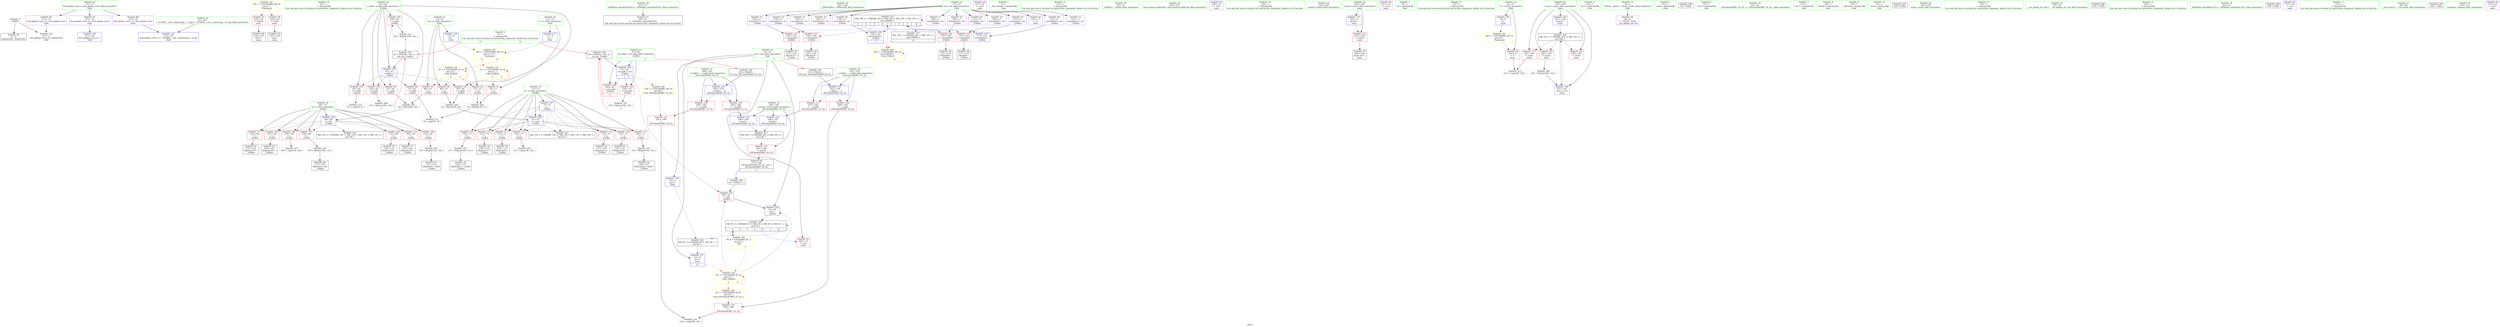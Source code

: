 digraph "SVFG" {
	label="SVFG";

	Node0x55cd7043bf00 [shape=record,color=grey,label="{NodeID: 0\nNullPtr}"];
	Node0x55cd7043bf00 -> Node0x55cd70454120[style=solid];
	Node0x55cd7043bf00 -> Node0x55cd7045b150[style=solid];
	Node0x55cd70454c00 [shape=record,color=red,label="{NodeID: 97\n216\<--29\n\<--stdout\nmain\n}"];
	Node0x55cd70454c00 -> Node0x55cd704561e0[style=solid];
	Node0x55cd70452340 [shape=record,color=green,label="{NodeID: 14\n161\<--1\n\<--dummyObj\nCan only get source location for instruction, argument, global var or function.}"];
	Node0x55cd70454740 [shape=record,color=red,label="{NodeID: 111\n154\<--69\n\<--x\n_Z3dfsii\n}"];
	Node0x55cd70454740 -> Node0x55cd70455d00[style=solid];
	Node0x55cd704530d0 [shape=record,color=green,label="{NodeID: 28\n47\<--53\n_ZNSt8ios_base4InitD1Ev\<--_ZNSt8ios_base4InitD1Ev_field_insensitive\n}"];
	Node0x55cd704530d0 -> Node0x55cd70454220[style=solid];
	Node0x55cd7047ac10 [shape=record,color=black,label="{NodeID: 291\n178 = PHI(15, )\n0th arg _ZSt3maxIiERKT_S2_S2_ }"];
	Node0x55cd7047ac10 -> Node0x55cd7045b8d0[style=solid];
	Node0x55cd7045ff70 [shape=record,color=grey,label="{NodeID: 208\n163 = Binary(162, 102, )\n|{<s0>5}}"];
	Node0x55cd7045ff70:s0 -> Node0x55cd7047af00[style=solid,color=red];
	Node0x55cd7045a290 [shape=record,color=red,label="{NodeID: 125\n200\<--180\n\<--retval\n_ZSt3maxIiERKT_S2_S2_\n}"];
	Node0x55cd7045a290 -> Node0x55cd70456040[style=solid];
	Node0x55cd70453d20 [shape=record,color=green,label="{NodeID: 42\n221\<--222\n_ZNSirsERi\<--_ZNSirsERi_field_insensitive\n}"];
	Node0x55cd704687d0 [shape=record,color=black,label="{NodeID: 222\nMR_16V_2 = PHI(MR_16V_6, MR_16V_3, MR_16V_3, MR_16V_1, )\npts\{190000 \}\n|{<s0>4|<s1>4|<s2>4|<s3>4|<s4>4|<s5>4|<s6>5|<s7>12}}"];
	Node0x55cd704687d0:s0 -> Node0x55cd70459f50[style=dashed,color=blue];
	Node0x55cd704687d0:s1 -> Node0x55cd7045a020[style=dashed,color=blue];
	Node0x55cd704687d0:s2 -> Node0x55cd7045a0f0[style=dashed,color=blue];
	Node0x55cd704687d0:s3 -> Node0x55cd7045a1c0[style=dashed,color=blue];
	Node0x55cd704687d0:s4 -> Node0x55cd7045b730[style=dashed,color=blue];
	Node0x55cd704687d0:s5 -> Node0x55cd704687d0[style=dashed,color=blue];
	Node0x55cd704687d0:s6 -> Node0x55cd7045b800[style=dashed,color=blue];
	Node0x55cd704687d0:s7 -> Node0x55cd7046a0d0[style=dashed,color=blue];
	Node0x55cd7045ae50 [shape=record,color=blue,label="{NodeID: 139\n15\<--9\nans\<--\nGlob }"];
	Node0x55cd7045ae50 -> Node0x55cd704696d0[style=dashed];
	Node0x55cd704559c0 [shape=record,color=black,label="{NodeID: 56\n141\<--140\ntobool23\<--\n_Z3dfsii\n}"];
	Node0x55cd7045ba70 [shape=record,color=blue,label="{NodeID: 153\n180\<--194\nretval\<--\n_ZSt3maxIiERKT_S2_S2_\n}"];
	Node0x55cd7045ba70 -> Node0x55cd70468cd0[style=dashed];
	Node0x55cd70456520 [shape=record,color=purple,label="{NodeID: 70\n115\<--17\narrayidx5\<--vis\n_Z3dfsii\n}"];
	Node0x55cd70456520 -> Node0x55cd70459f50[style=solid];
	Node0x55cd70457080 [shape=record,color=purple,label="{NodeID: 84\n217\<--25\n\<--.str.2\nmain\n}"];
	Node0x55cd70451440 [shape=record,color=green,label="{NodeID: 1\n7\<--1\n__dso_handle\<--dummyObj\nGlob }"];
	Node0x55cd70454cd0 [shape=record,color=red,label="{NodeID: 98\n75\<--65\n\<--s.addr\n_Z3dfsii\n}"];
	Node0x55cd70454cd0 -> Node0x55cd704609f0[style=solid];
	Node0x55cd704523d0 [shape=record,color=green,label="{NodeID: 15\n174\<--1\n\<--dummyObj\nCan only get source location for instruction, argument, global var or function.}"];
	Node0x55cd70454810 [shape=record,color=red,label="{NodeID: 112\n167\<--69\n\<--x\n_Z3dfsii\n}"];
	Node0x55cd70454810 -> Node0x55cd70455ea0[style=solid];
	Node0x55cd704531d0 [shape=record,color=green,label="{NodeID: 29\n60\<--61\n_Z3dfsii\<--_Z3dfsii_field_insensitive\n}"];
	Node0x55cd7047ae00 [shape=record,color=black,label="{NodeID: 292\n179 = PHI(67, )\n1st arg _ZSt3maxIiERKT_S2_S2_ }"];
	Node0x55cd7047ae00 -> Node0x55cd7045b9a0[style=solid];
	Node0x55cd704600f0 [shape=record,color=grey,label="{NodeID: 209\n97 = Binary(95, 96, )\n}"];
	Node0x55cd704600f0 -> Node0x55cd7045b660[style=solid];
	Node0x55cd7045a360 [shape=record,color=red,label="{NodeID: 126\n188\<--182\n\<--__a.addr\n_ZSt3maxIiERKT_S2_S2_\n}"];
	Node0x55cd7045a360 -> Node0x55cd7045a6a0[style=solid];
	Node0x55cd70453e20 [shape=record,color=green,label="{NodeID: 43\n236\<--237\nllvm.memset.p0i8.i64\<--llvm.memset.p0i8.i64_field_insensitive\n}"];
	Node0x55cd70468cd0 [shape=record,color=black,label="{NodeID: 223\nMR_20V_3 = PHI(MR_20V_4, MR_20V_2, )\npts\{181 \}\n}"];
	Node0x55cd70468cd0 -> Node0x55cd7045a290[style=dashed];
	Node0x55cd7045af50 [shape=record,color=blue,label="{NodeID: 140\n271\<--34\nllvm.global_ctors_0\<--\nGlob }"];
	Node0x55cd70455a90 [shape=record,color=black,label="{NodeID: 57\n144\<--143\nidxprom25\<--\n_Z3dfsii\n}"];
	Node0x55cd7045bb40 [shape=record,color=blue,label="{NodeID: 154\n180\<--197\nretval\<--\n_ZSt3maxIiERKT_S2_S2_\n}"];
	Node0x55cd7045bb40 -> Node0x55cd70468cd0[style=dashed];
	Node0x55cd704565f0 [shape=record,color=purple,label="{NodeID: 71\n122\<--17\narrayidx10\<--vis\n_Z3dfsii\n}"];
	Node0x55cd70457150 [shape=record,color=purple,label="{NodeID: 85\n218\<--27\n\<--.str.3\nmain\n}"];
	Node0x55cd704514d0 [shape=record,color=green,label="{NodeID: 2\n9\<--1\n\<--dummyObj\nCan only get source location for instruction, argument, global var or function.|{<s0>12|<s1>12}}"];
	Node0x55cd704514d0:s0 -> Node0x55cd7047af00[style=solid,color=red];
	Node0x55cd704514d0:s1 -> Node0x55cd7047b1e0[style=solid,color=red];
	Node0x55cd70454da0 [shape=record,color=red,label="{NodeID: 99\n87\<--65\n\<--s.addr\n_Z3dfsii\n}"];
	Node0x55cd70454da0 -> Node0x55cd7045faf0[style=solid];
	Node0x55cd704524d0 [shape=record,color=green,label="{NodeID: 16\n234\<--1\n\<--dummyObj\nCan only get source location for instruction, argument, global var or function.}"];
	Node0x55cd704548e0 [shape=record,color=red,label="{NodeID: 113\n113\<--71\n\<--y\n_Z3dfsii\n}"];
	Node0x55cd704548e0 -> Node0x55cd70455410[style=solid];
	Node0x55cd704532d0 [shape=record,color=green,label="{NodeID: 30\n65\<--66\ns.addr\<--s.addr_field_insensitive\n_Z3dfsii\n}"];
	Node0x55cd704532d0 -> Node0x55cd70454cd0[style=solid];
	Node0x55cd704532d0 -> Node0x55cd70454da0[style=solid];
	Node0x55cd704532d0 -> Node0x55cd70454e70[style=solid];
	Node0x55cd704532d0 -> Node0x55cd70454f40[style=solid];
	Node0x55cd704532d0 -> Node0x55cd70455010[style=solid];
	Node0x55cd704532d0 -> Node0x55cd704550e0[style=solid];
	Node0x55cd704532d0 -> Node0x55cd7045b250[style=solid];
	Node0x55cd7047af00 [shape=record,color=black,label="{NodeID: 293\n63 = PHI(101, 163, 9, )\n0th arg _Z3dfsii }"];
	Node0x55cd7047af00 -> Node0x55cd7045b250[style=solid];
	Node0x55cd70460270 [shape=record,color=grey,label="{NodeID: 210\n109 = Binary(108, 110, )\n}"];
	Node0x55cd70460270 -> Node0x55cd70455340[style=solid];
	Node0x55cd7045a430 [shape=record,color=red,label="{NodeID: 127\n197\<--182\n\<--__a.addr\n_ZSt3maxIiERKT_S2_S2_\n}"];
	Node0x55cd7045a430 -> Node0x55cd7045bb40[style=solid];
	Node0x55cd70453f20 [shape=record,color=green,label="{NodeID: 44\n243\<--244\nprintf\<--printf_field_insensitive\n}"];
	Node0x55cd7045b050 [shape=record,color=blue,label="{NodeID: 141\n272\<--35\nllvm.global_ctors_1\<--_GLOBAL__sub_I_diaryyang_1_0.cpp\nGlob }"];
	Node0x55cd70455b60 [shape=record,color=black,label="{NodeID: 58\n148\<--147\nidxprom28\<--sub27\n_Z3dfsii\n}"];
	Node0x55cd7045bc10 [shape=record,color=blue,label="{NodeID: 155\n205\<--9\nretval\<--\nmain\n}"];
	Node0x55cd7045bc10 -> Node0x55cd7045a840[style=dashed];
	Node0x55cd704566c0 [shape=record,color=purple,label="{NodeID: 72\n125\<--17\narrayidx12\<--vis\n_Z3dfsii\n}"];
	Node0x55cd704566c0 -> Node0x55cd7045a020[style=solid];
	Node0x55cd70457220 [shape=record,color=purple,label="{NodeID: 86\n241\<--31\n\<--.str.4\nmain\n}"];
	Node0x55cd70451560 [shape=record,color=green,label="{NodeID: 3\n20\<--1\n.str\<--dummyObj\nGlob }"];
	Node0x55cd70454e70 [shape=record,color=red,label="{NodeID: 100\n92\<--65\n\<--s.addr\n_Z3dfsii\n}"];
	Node0x55cd70454e70 -> Node0x55cd70460870[style=solid];
	Node0x55cd704525d0 [shape=record,color=green,label="{NodeID: 17\n235\<--1\n\<--dummyObj\nCan only get source location for instruction, argument, global var or function.}"];
	Node0x55cd704549b0 [shape=record,color=red,label="{NodeID: 114\n123\<--71\n\<--y\n_Z3dfsii\n}"];
	Node0x55cd704549b0 -> Node0x55cd70455680[style=solid];
	Node0x55cd704533a0 [shape=record,color=green,label="{NodeID: 31\n67\<--68\ncnt.addr\<--cnt.addr_field_insensitive\n_Z3dfsii\n|{|<s3>3}}"];
	Node0x55cd704533a0 -> Node0x55cd704551b0[style=solid];
	Node0x55cd704533a0 -> Node0x55cd70455280[style=solid];
	Node0x55cd704533a0 -> Node0x55cd7045b320[style=solid];
	Node0x55cd704533a0:s3 -> Node0x55cd7047ae00[style=solid,color=red];
	Node0x55cd7047b1e0 [shape=record,color=black,label="{NodeID: 294\n64 = PHI(103, 165, 9, )\n1st arg _Z3dfsii }"];
	Node0x55cd7047b1e0 -> Node0x55cd7045b320[style=solid];
	Node0x55cd704603f0 [shape=record,color=grey,label="{NodeID: 211\n101 = Binary(100, 102, )\n|{<s0>4}}"];
	Node0x55cd704603f0:s0 -> Node0x55cd7047af00[style=solid,color=red];
	Node0x55cd7045a500 [shape=record,color=red,label="{NodeID: 128\n190\<--184\n\<--__b.addr\n_ZSt3maxIiERKT_S2_S2_\n}"];
	Node0x55cd7045a500 -> Node0x55cd7045a770[style=solid];
	Node0x55cd70454020 [shape=record,color=green,label="{NodeID: 45\n35\<--267\n_GLOBAL__sub_I_diaryyang_1_0.cpp\<--_GLOBAL__sub_I_diaryyang_1_0.cpp_field_insensitive\n}"];
	Node0x55cd70454020 -> Node0x55cd7045b050[style=solid];
	Node0x55cd704696d0 [shape=record,color=black,label="{NodeID: 225\nMR_6V_2 = PHI(MR_6V_4, MR_6V_1, )\npts\{16 \}\n}"];
	Node0x55cd704696d0 -> Node0x55cd7045bdb0[style=dashed];
	Node0x55cd7045b150 [shape=record,color=blue, style = dotted,label="{NodeID: 142\n273\<--3\nllvm.global_ctors_2\<--dummyVal\nGlob }"];
	Node0x55cd70455c30 [shape=record,color=black,label="{NodeID: 59\n151\<--150\ntobool30\<--\n_Z3dfsii\n}"];
	Node0x55cd7045bce0 [shape=record,color=blue,label="{NodeID: 156\n207\<--102\ncases\<--\nmain\n}"];
	Node0x55cd7045bce0 -> Node0x55cd70469bd0[style=dashed];
	Node0x55cd70456790 [shape=record,color=purple,label="{NodeID: 73\n135\<--17\narrayidx19\<--vis\n_Z3dfsii\n}"];
	Node0x55cd704572f0 [shape=record,color=purple,label="{NodeID: 87\n271\<--33\nllvm.global_ctors_0\<--llvm.global_ctors\nGlob }"];
	Node0x55cd704572f0 -> Node0x55cd7045af50[style=solid];
	Node0x55cd704515f0 [shape=record,color=green,label="{NodeID: 4\n22\<--1\n.str.1\<--dummyObj\nGlob }"];
	Node0x55cd70454f40 [shape=record,color=red,label="{NodeID: 101\n95\<--65\n\<--s.addr\n_Z3dfsii\n}"];
	Node0x55cd70454f40 -> Node0x55cd704600f0[style=solid];
	Node0x55cd704526d0 [shape=record,color=green,label="{NodeID: 18\n4\<--6\n_ZStL8__ioinit\<--_ZStL8__ioinit_field_insensitive\nGlob }"];
	Node0x55cd704526d0 -> Node0x55cd70456380[style=solid];
	Node0x55cd7046eba0 [shape=record,color=yellow,style=double,label="{NodeID: 281\n6V_4 = CSCHI(MR_6V_1)\npts\{16 \}\nCS[]|{|<s1>5}}"];
	Node0x55cd7046eba0 -> Node0x55cd70467dd0[style=dashed];
	Node0x55cd7046eba0:s1 -> Node0x55cd7046b660[style=dashed,color=red];
	Node0x55cd70459af0 [shape=record,color=red,label="{NodeID: 115\n130\<--71\n\<--y\n_Z3dfsii\n}"];
	Node0x55cd70459af0 -> Node0x55cd70460e70[style=solid];
	Node0x55cd70453470 [shape=record,color=green,label="{NodeID: 32\n69\<--70\nx\<--x_field_insensitive\n_Z3dfsii\n}"];
	Node0x55cd70453470 -> Node0x55cd70454330[style=solid];
	Node0x55cd70453470 -> Node0x55cd70454400[style=solid];
	Node0x55cd70453470 -> Node0x55cd704544d0[style=solid];
	Node0x55cd70453470 -> Node0x55cd704545a0[style=solid];
	Node0x55cd70453470 -> Node0x55cd70454670[style=solid];
	Node0x55cd70453470 -> Node0x55cd70454740[style=solid];
	Node0x55cd70453470 -> Node0x55cd70454810[style=solid];
	Node0x55cd70453470 -> Node0x55cd7045b4c0[style=solid];
	Node0x55cd7047b7c0 [shape=record,color=black,label="{NodeID: 295\n81 = PHI(177, )\n}"];
	Node0x55cd7047b7c0 -> Node0x55cd70459e80[style=solid];
	Node0x55cd70460570 [shape=record,color=grey,label="{NodeID: 212\n147 = Binary(146, 102, )\n}"];
	Node0x55cd70460570 -> Node0x55cd70455b60[style=solid];
	Node0x55cd7045a5d0 [shape=record,color=red,label="{NodeID: 129\n194\<--184\n\<--__b.addr\n_ZSt3maxIiERKT_S2_S2_\n}"];
	Node0x55cd7045a5d0 -> Node0x55cd7045ba70[style=solid];
	Node0x55cd70454120 [shape=record,color=black,label="{NodeID: 46\n2\<--3\ndummyVal\<--dummyVal\n}"];
	Node0x55cd70469bd0 [shape=record,color=black,label="{NodeID: 226\nMR_33V_3 = PHI(MR_33V_4, MR_33V_2, )\npts\{208 \}\n}"];
	Node0x55cd70469bd0 -> Node0x55cd7045a910[style=dashed];
	Node0x55cd70469bd0 -> Node0x55cd7045a9e0[style=dashed];
	Node0x55cd70469bd0 -> Node0x55cd7045aab0[style=dashed];
	Node0x55cd70469bd0 -> Node0x55cd7045be80[style=dashed];
	Node0x55cd7045b250 [shape=record,color=blue,label="{NodeID: 143\n65\<--63\ns.addr\<--s\n_Z3dfsii\n}"];
	Node0x55cd7045b250 -> Node0x55cd70454cd0[style=dashed];
	Node0x55cd7045b250 -> Node0x55cd70454da0[style=dashed];
	Node0x55cd7045b250 -> Node0x55cd70454e70[style=dashed];
	Node0x55cd7045b250 -> Node0x55cd70454f40[style=dashed];
	Node0x55cd7045b250 -> Node0x55cd70455010[style=dashed];
	Node0x55cd7045b250 -> Node0x55cd704550e0[style=dashed];
	Node0x55cd70455d00 [shape=record,color=black,label="{NodeID: 60\n155\<--154\nidxprom33\<--\n_Z3dfsii\n}"];
	Node0x55cd7046bac0 [shape=record,color=yellow,style=double,label="{NodeID: 240\n16V_1 = ENCHI(MR_16V_0)\npts\{190000 \}\nFun[_Z3dfsii]|{|<s1>4}}"];
	Node0x55cd7046bac0 -> Node0x55cd704687d0[style=dashed];
	Node0x55cd7046bac0:s1 -> Node0x55cd7046bac0[style=dashed,color=red];
	Node0x55cd7045bdb0 [shape=record,color=blue,label="{NodeID: 157\n15\<--9\nans\<--\nmain\n|{<s0>12}}"];
	Node0x55cd7045bdb0:s0 -> Node0x55cd7046b660[style=dashed,color=red];
	Node0x55cd70456860 [shape=record,color=purple,label="{NodeID: 74\n139\<--17\narrayidx22\<--vis\n_Z3dfsii\n}"];
	Node0x55cd70456860 -> Node0x55cd7045a0f0[style=solid];
	Node0x55cd704573f0 [shape=record,color=purple,label="{NodeID: 88\n272\<--33\nllvm.global_ctors_1\<--llvm.global_ctors\nGlob }"];
	Node0x55cd704573f0 -> Node0x55cd7045b050[style=solid];
	Node0x55cd70451e30 [shape=record,color=green,label="{NodeID: 5\n24\<--1\nstdin\<--dummyObj\nGlob }"];
	Node0x55cd70455010 [shape=record,color=red,label="{NodeID: 102\n100\<--65\n\<--s.addr\n_Z3dfsii\n}"];
	Node0x55cd70455010 -> Node0x55cd704603f0[style=solid];
	Node0x55cd704527d0 [shape=record,color=green,label="{NodeID: 19\n8\<--10\nT\<--T_field_insensitive\nGlob }"];
	Node0x55cd704527d0 -> Node0x55cd704575f0[style=solid];
	Node0x55cd704527d0 -> Node0x55cd7045ab80[style=solid];
	Node0x55cd70459b80 [shape=record,color=red,label="{NodeID: 116\n136\<--71\n\<--y\n_Z3dfsii\n}"];
	Node0x55cd70459b80 -> Node0x55cd704587b0[style=solid];
	Node0x55cd70453540 [shape=record,color=green,label="{NodeID: 33\n71\<--72\ny\<--y_field_insensitive\n_Z3dfsii\n}"];
	Node0x55cd70453540 -> Node0x55cd704548e0[style=solid];
	Node0x55cd70453540 -> Node0x55cd704549b0[style=solid];
	Node0x55cd70453540 -> Node0x55cd70459af0[style=solid];
	Node0x55cd70453540 -> Node0x55cd70459b80[style=solid];
	Node0x55cd70453540 -> Node0x55cd70459c10[style=solid];
	Node0x55cd70453540 -> Node0x55cd70459ce0[style=solid];
	Node0x55cd70453540 -> Node0x55cd70459db0[style=solid];
	Node0x55cd70453540 -> Node0x55cd7045b590[style=solid];
	Node0x55cd70453540 -> Node0x55cd7045b660[style=solid];
	Node0x55cd7047b9f0 [shape=record,color=black,label="{NodeID: 296\n45 = PHI()\n}"];
	Node0x55cd704606f0 [shape=record,color=grey,label="{NodeID: 213\n227 = cmp(225, 226, )\n}"];
	Node0x55cd7045a6a0 [shape=record,color=red,label="{NodeID: 130\n189\<--188\n\<--\n_ZSt3maxIiERKT_S2_S2_\n}"];
	Node0x55cd7045a6a0 -> Node0x55cd70460b70[style=solid];
	Node0x55cd70454220 [shape=record,color=black,label="{NodeID: 47\n46\<--47\n\<--_ZNSt8ios_base4InitD1Ev\nCan only get source location for instruction, argument, global var or function.}"];
	Node0x55cd7046a0d0 [shape=record,color=black,label="{NodeID: 227\nMR_16V_2 = PHI(MR_16V_3, MR_16V_1, )\npts\{190000 \}\n|{<s0>12}}"];
	Node0x55cd7046a0d0:s0 -> Node0x55cd7046bac0[style=dashed,color=red];
	Node0x55cd7045b320 [shape=record,color=blue,label="{NodeID: 144\n67\<--64\ncnt.addr\<--cnt\n_Z3dfsii\n|{|<s3>3}}"];
	Node0x55cd7045b320 -> Node0x55cd704551b0[style=dashed];
	Node0x55cd7045b320 -> Node0x55cd70455280[style=dashed];
	Node0x55cd7045b320 -> Node0x55cd70459e80[style=dashed];
	Node0x55cd7045b320:s3 -> Node0x55cd7046b0f0[style=dashed,color=red];
	Node0x55cd70455dd0 [shape=record,color=black,label="{NodeID: 61\n158\<--157\nidxprom35\<--\n_Z3dfsii\n}"];
	Node0x55cd7046bba0 [shape=record,color=yellow,style=double,label="{NodeID: 241\n26V_1 = ENCHI(MR_26V_0)\npts\{1 \}\nFun[main]}"];
	Node0x55cd7046bba0 -> Node0x55cd70454b30[style=dashed];
	Node0x55cd7046bba0 -> Node0x55cd70454c00[style=dashed];
	Node0x55cd7045be80 [shape=record,color=blue,label="{NodeID: 158\n207\<--247\ncases\<--inc\nmain\n}"];
	Node0x55cd7045be80 -> Node0x55cd70469bd0[style=dashed];
	Node0x55cd70456930 [shape=record,color=purple,label="{NodeID: 75\n145\<--17\narrayidx26\<--vis\n_Z3dfsii\n}"];
	Node0x55cd704574f0 [shape=record,color=purple,label="{NodeID: 89\n273\<--33\nllvm.global_ctors_2\<--llvm.global_ctors\nGlob }"];
	Node0x55cd704574f0 -> Node0x55cd7045b150[style=solid];
	Node0x55cd70451ec0 [shape=record,color=green,label="{NodeID: 6\n25\<--1\n.str.2\<--dummyObj\nGlob }"];
	Node0x55cd704550e0 [shape=record,color=red,label="{NodeID: 103\n162\<--65\n\<--s.addr\n_Z3dfsii\n}"];
	Node0x55cd704550e0 -> Node0x55cd7045ff70[style=solid];
	Node0x55cd704528d0 [shape=record,color=green,label="{NodeID: 20\n11\<--12\nn\<--n_field_insensitive\nGlob }"];
	Node0x55cd704528d0 -> Node0x55cd704576c0[style=solid];
	Node0x55cd704528d0 -> Node0x55cd7045ac50[style=solid];
	Node0x55cd70459c10 [shape=record,color=red,label="{NodeID: 117\n146\<--71\n\<--y\n_Z3dfsii\n}"];
	Node0x55cd70459c10 -> Node0x55cd70460570[style=solid];
	Node0x55cd70453610 [shape=record,color=green,label="{NodeID: 34\n82\<--83\n_ZSt3maxIiERKT_S2_S2_\<--_ZSt3maxIiERKT_S2_S2__field_insensitive\n}"];
	Node0x55cd70460870 [shape=record,color=grey,label="{NodeID: 214\n93 = cmp(92, 9, )\n}"];
	Node0x55cd7045a770 [shape=record,color=red,label="{NodeID: 131\n191\<--190\n\<--\n_ZSt3maxIiERKT_S2_S2_\n}"];
	Node0x55cd7045a770 -> Node0x55cd70460b70[style=solid];
	Node0x55cd70455340 [shape=record,color=black,label="{NodeID: 48\n111\<--109\nidxprom\<--sub\n_Z3dfsii\n}"];
	Node0x55cd7046a5d0 [shape=record,color=yellow,style=double,label="{NodeID: 228\n6V_1 = ENCHI(MR_6V_0)\npts\{16 \}\nFun[_ZSt3maxIiERKT_S2_S2_]}"];
	Node0x55cd7046a5d0 -> Node0x55cd7045a6a0[style=dashed];
	Node0x55cd7045b3f0 [shape=record,color=blue,label="{NodeID: 145\n15\<--84\nans\<--\n_Z3dfsii\n}"];
	Node0x55cd7045b3f0 -> Node0x55cd70467dd0[style=dashed];
	Node0x55cd70455ea0 [shape=record,color=black,label="{NodeID: 62\n168\<--167\nidxprom39\<--\n_Z3dfsii\n}"];
	Node0x55cd7046bcb0 [shape=record,color=yellow,style=double,label="{NodeID: 242\n28V_1 = ENCHI(MR_28V_0)\npts\{10 \}\nFun[main]}"];
	Node0x55cd7046bcb0 -> Node0x55cd704575f0[style=dashed];
	Node0x55cd70456a00 [shape=record,color=purple,label="{NodeID: 76\n149\<--17\narrayidx29\<--vis\n_Z3dfsii\n}"];
	Node0x55cd70456a00 -> Node0x55cd7045a1c0[style=solid];
	Node0x55cd704575f0 [shape=record,color=red,label="{NodeID: 90\n226\<--8\n\<--T\nmain\n}"];
	Node0x55cd704575f0 -> Node0x55cd704606f0[style=solid];
	Node0x55cd70451f50 [shape=record,color=green,label="{NodeID: 7\n27\<--1\n.str.3\<--dummyObj\nGlob }"];
	Node0x55cd704551b0 [shape=record,color=red,label="{NodeID: 104\n103\<--67\n\<--cnt.addr\n_Z3dfsii\n|{<s0>4}}"];
	Node0x55cd704551b0:s0 -> Node0x55cd7047b1e0[style=solid,color=red];
	Node0x55cd704529d0 [shape=record,color=green,label="{NodeID: 21\n13\<--14\nm\<--m_field_insensitive\nGlob }"];
	Node0x55cd704529d0 -> Node0x55cd70457790[style=solid];
	Node0x55cd704529d0 -> Node0x55cd70457860[style=solid];
	Node0x55cd704529d0 -> Node0x55cd70457930[style=solid];
	Node0x55cd704529d0 -> Node0x55cd7045ad50[style=solid];
	Node0x55cd70459ce0 [shape=record,color=red,label="{NodeID: 118\n157\<--71\n\<--y\n_Z3dfsii\n}"];
	Node0x55cd70459ce0 -> Node0x55cd70455dd0[style=solid];
	Node0x55cd70453710 [shape=record,color=green,label="{NodeID: 35\n180\<--181\nretval\<--retval_field_insensitive\n_ZSt3maxIiERKT_S2_S2_\n}"];
	Node0x55cd70453710 -> Node0x55cd7045a290[style=solid];
	Node0x55cd70453710 -> Node0x55cd7045ba70[style=solid];
	Node0x55cd70453710 -> Node0x55cd7045bb40[style=solid];
	Node0x55cd704609f0 [shape=record,color=grey,label="{NodeID: 215\n79 = cmp(75, 78, )\n}"];
	Node0x55cd7045a840 [shape=record,color=red,label="{NodeID: 132\n250\<--205\n\<--retval\nmain\n}"];
	Node0x55cd7045a840 -> Node0x55cd704562b0[style=solid];
	Node0x55cd70455410 [shape=record,color=black,label="{NodeID: 49\n114\<--113\nidxprom4\<--\n_Z3dfsii\n}"];
	Node0x55cd7046b0f0 [shape=record,color=yellow,style=double,label="{NodeID: 229\n10V_1 = ENCHI(MR_10V_0)\npts\{68 \}\nFun[_ZSt3maxIiERKT_S2_S2_]}"];
	Node0x55cd7046b0f0 -> Node0x55cd7045a770[style=dashed];
	Node0x55cd7045b4c0 [shape=record,color=blue,label="{NodeID: 146\n69\<--89\nx\<--div\n_Z3dfsii\n}"];
	Node0x55cd7045b4c0 -> Node0x55cd70454330[style=dashed];
	Node0x55cd7045b4c0 -> Node0x55cd70454400[style=dashed];
	Node0x55cd7045b4c0 -> Node0x55cd704544d0[style=dashed];
	Node0x55cd7045b4c0 -> Node0x55cd704545a0[style=dashed];
	Node0x55cd7045b4c0 -> Node0x55cd70454670[style=dashed];
	Node0x55cd7045b4c0 -> Node0x55cd70454740[style=dashed];
	Node0x55cd7045b4c0 -> Node0x55cd70454810[style=dashed];
	Node0x55cd7045b4c0 -> Node0x55cd704678d0[style=dashed];
	Node0x55cd70455f70 [shape=record,color=black,label="{NodeID: 63\n171\<--170\nidxprom41\<--\n_Z3dfsii\n}"];
	Node0x55cd70456ad0 [shape=record,color=purple,label="{NodeID: 77\n156\<--17\narrayidx34\<--vis\n_Z3dfsii\n}"];
	Node0x55cd704576c0 [shape=record,color=red,label="{NodeID: 91\n76\<--11\n\<--n\n_Z3dfsii\n}"];
	Node0x55cd704576c0 -> Node0x55cd7045fc70[style=solid];
	Node0x55cd70451fe0 [shape=record,color=green,label="{NodeID: 8\n29\<--1\nstdout\<--dummyObj\nGlob }"];
	Node0x55cd70455280 [shape=record,color=red,label="{NodeID: 105\n164\<--67\n\<--cnt.addr\n_Z3dfsii\n}"];
	Node0x55cd70455280 -> Node0x55cd7045fdf0[style=solid];
	Node0x55cd70452ad0 [shape=record,color=green,label="{NodeID: 22\n15\<--16\nans\<--ans_field_insensitive\nGlob |{|<s4>3}}"];
	Node0x55cd70452ad0 -> Node0x55cd70457a00[style=solid];
	Node0x55cd70452ad0 -> Node0x55cd7045ae50[style=solid];
	Node0x55cd70452ad0 -> Node0x55cd7045b3f0[style=solid];
	Node0x55cd70452ad0 -> Node0x55cd7045bdb0[style=solid];
	Node0x55cd70452ad0:s4 -> Node0x55cd7047ac10[style=solid,color=red];
	Node0x55cd704587b0 [shape=record,color=grey,label="{NodeID: 202\n137 = Binary(136, 110, )\n}"];
	Node0x55cd704587b0 -> Node0x55cd704558f0[style=solid];
	Node0x55cd70459db0 [shape=record,color=red,label="{NodeID: 119\n170\<--71\n\<--y\n_Z3dfsii\n}"];
	Node0x55cd70459db0 -> Node0x55cd70455f70[style=solid];
	Node0x55cd704537e0 [shape=record,color=green,label="{NodeID: 36\n182\<--183\n__a.addr\<--__a.addr_field_insensitive\n_ZSt3maxIiERKT_S2_S2_\n}"];
	Node0x55cd704537e0 -> Node0x55cd7045a360[style=solid];
	Node0x55cd704537e0 -> Node0x55cd7045a430[style=solid];
	Node0x55cd704537e0 -> Node0x55cd7045b8d0[style=solid];
	Node0x55cd70460b70 [shape=record,color=grey,label="{NodeID: 216\n192 = cmp(189, 191, )\n}"];
	Node0x55cd7045a910 [shape=record,color=red,label="{NodeID: 133\n225\<--207\n\<--cases\nmain\n}"];
	Node0x55cd7045a910 -> Node0x55cd704606f0[style=solid];
	Node0x55cd704554e0 [shape=record,color=black,label="{NodeID: 50\n117\<--116\ntobool6\<--\n_Z3dfsii\n}"];
	Node0x55cd7045b590 [shape=record,color=blue,label="{NodeID: 147\n71\<--9\ny\<--\n_Z3dfsii\n}"];
	Node0x55cd7045b590 -> Node0x55cd704548e0[style=dashed];
	Node0x55cd7045b590 -> Node0x55cd704549b0[style=dashed];
	Node0x55cd7045b590 -> Node0x55cd70459af0[style=dashed];
	Node0x55cd7045b590 -> Node0x55cd70459b80[style=dashed];
	Node0x55cd7045b590 -> Node0x55cd70459c10[style=dashed];
	Node0x55cd7045b590 -> Node0x55cd70459ce0[style=dashed];
	Node0x55cd7045b590 -> Node0x55cd70459db0[style=dashed];
	Node0x55cd7045b590 -> Node0x55cd7045b660[style=dashed];
	Node0x55cd7045b590 -> Node0x55cd704682d0[style=dashed];
	Node0x55cd70456040 [shape=record,color=black,label="{NodeID: 64\n177\<--200\n_ZSt3maxIiERKT_S2_S2__ret\<--\n_ZSt3maxIiERKT_S2_S2_\n|{<s0>3}}"];
	Node0x55cd70456040:s0 -> Node0x55cd7047b7c0[style=solid,color=blue];
	Node0x55cd70456ba0 [shape=record,color=purple,label="{NodeID: 78\n159\<--17\narrayidx36\<--vis\n_Z3dfsii\n}"];
	Node0x55cd70456ba0 -> Node0x55cd7045b730[style=solid];
	Node0x55cd70457790 [shape=record,color=red,label="{NodeID: 92\n77\<--13\n\<--m\n_Z3dfsii\n}"];
	Node0x55cd70457790 -> Node0x55cd7045fc70[style=solid];
	Node0x55cd70452070 [shape=record,color=green,label="{NodeID: 9\n30\<--1\n_ZSt3cin\<--dummyObj\nGlob }"];
	Node0x55cd70454330 [shape=record,color=red,label="{NodeID: 106\n105\<--69\n\<--x\n_Z3dfsii\n}"];
	Node0x55cd70454330 -> Node0x55cd70460cf0[style=solid];
	Node0x55cd70452bd0 [shape=record,color=green,label="{NodeID: 23\n17\<--19\nvis\<--vis_field_insensitive\nGlob }"];
	Node0x55cd70452bd0 -> Node0x55cd70456450[style=solid];
	Node0x55cd70452bd0 -> Node0x55cd70456520[style=solid];
	Node0x55cd70452bd0 -> Node0x55cd704565f0[style=solid];
	Node0x55cd70452bd0 -> Node0x55cd704566c0[style=solid];
	Node0x55cd70452bd0 -> Node0x55cd70456790[style=solid];
	Node0x55cd70452bd0 -> Node0x55cd70456860[style=solid];
	Node0x55cd70452bd0 -> Node0x55cd70456930[style=solid];
	Node0x55cd70452bd0 -> Node0x55cd70456a00[style=solid];
	Node0x55cd70452bd0 -> Node0x55cd70456ad0[style=solid];
	Node0x55cd70452bd0 -> Node0x55cd70456ba0[style=solid];
	Node0x55cd70452bd0 -> Node0x55cd70456c70[style=solid];
	Node0x55cd70452bd0 -> Node0x55cd70456d40[style=solid];
	Node0x55cd70452bd0 -> Node0x55cd70456e10[style=solid];
	Node0x55cd70458930 [shape=record,color=grey,label="{NodeID: 203\n120 = Binary(119, 102, )\n}"];
	Node0x55cd70458930 -> Node0x55cd704555b0[style=solid];
	Node0x55cd70459e80 [shape=record,color=red,label="{NodeID: 120\n84\<--81\n\<--call\n_Z3dfsii\n}"];
	Node0x55cd70459e80 -> Node0x55cd7045b3f0[style=solid];
	Node0x55cd704538b0 [shape=record,color=green,label="{NodeID: 37\n184\<--185\n__b.addr\<--__b.addr_field_insensitive\n_ZSt3maxIiERKT_S2_S2_\n}"];
	Node0x55cd704538b0 -> Node0x55cd7045a500[style=solid];
	Node0x55cd704538b0 -> Node0x55cd7045a5d0[style=solid];
	Node0x55cd704538b0 -> Node0x55cd7045b9a0[style=solid];
	Node0x55cd70460cf0 [shape=record,color=grey,label="{NodeID: 217\n106 = cmp(105, 102, )\n}"];
	Node0x55cd7045a9e0 [shape=record,color=red,label="{NodeID: 134\n239\<--207\n\<--cases\nmain\n}"];
	Node0x55cd704555b0 [shape=record,color=black,label="{NodeID: 51\n121\<--120\nidxprom9\<--sub8\n_Z3dfsii\n}"];
	Node0x55cd7045b660 [shape=record,color=blue,label="{NodeID: 148\n71\<--97\ny\<--rem\n_Z3dfsii\n}"];
	Node0x55cd7045b660 -> Node0x55cd704548e0[style=dashed];
	Node0x55cd7045b660 -> Node0x55cd704549b0[style=dashed];
	Node0x55cd7045b660 -> Node0x55cd70459af0[style=dashed];
	Node0x55cd7045b660 -> Node0x55cd70459b80[style=dashed];
	Node0x55cd7045b660 -> Node0x55cd70459c10[style=dashed];
	Node0x55cd7045b660 -> Node0x55cd70459ce0[style=dashed];
	Node0x55cd7045b660 -> Node0x55cd70459db0[style=dashed];
	Node0x55cd7045b660 -> Node0x55cd704682d0[style=dashed];
	Node0x55cd70456110 [shape=record,color=black,label="{NodeID: 65\n213\<--210\ncall\<--\nmain\n}"];
	Node0x55cd70456c70 [shape=record,color=purple,label="{NodeID: 79\n169\<--17\narrayidx40\<--vis\n_Z3dfsii\n}"];
	Node0x55cd70457860 [shape=record,color=red,label="{NodeID: 93\n88\<--13\n\<--m\n_Z3dfsii\n}"];
	Node0x55cd70457860 -> Node0x55cd7045faf0[style=solid];
	Node0x55cd70452100 [shape=record,color=green,label="{NodeID: 10\n31\<--1\n.str.4\<--dummyObj\nGlob }"];
	Node0x55cd70454400 [shape=record,color=red,label="{NodeID: 107\n108\<--69\n\<--x\n_Z3dfsii\n}"];
	Node0x55cd70454400 -> Node0x55cd70460270[style=solid];
	Node0x55cd70452cd0 [shape=record,color=green,label="{NodeID: 24\n33\<--37\nllvm.global_ctors\<--llvm.global_ctors_field_insensitive\nGlob }"];
	Node0x55cd70452cd0 -> Node0x55cd704572f0[style=solid];
	Node0x55cd70452cd0 -> Node0x55cd704573f0[style=solid];
	Node0x55cd70452cd0 -> Node0x55cd704574f0[style=solid];
	Node0x55cd7047a810 [shape=record,color=black,label="{NodeID: 287\n220 = PHI()\n}"];
	Node0x55cd7045f970 [shape=record,color=grey,label="{NodeID: 204\n247 = Binary(246, 102, )\n}"];
	Node0x55cd7045f970 -> Node0x55cd7045be80[style=solid];
	Node0x55cd70459f50 [shape=record,color=red,label="{NodeID: 121\n116\<--115\n\<--arrayidx5\n_Z3dfsii\n}"];
	Node0x55cd70459f50 -> Node0x55cd704554e0[style=solid];
	Node0x55cd70453980 [shape=record,color=green,label="{NodeID: 38\n202\<--203\nmain\<--main_field_insensitive\n}"];
	Node0x55cd70460e70 [shape=record,color=grey,label="{NodeID: 218\n131 = cmp(130, 102, )\n}"];
	Node0x55cd7045aab0 [shape=record,color=red,label="{NodeID: 135\n246\<--207\n\<--cases\nmain\n}"];
	Node0x55cd7045aab0 -> Node0x55cd7045f970[style=solid];
	Node0x55cd70455680 [shape=record,color=black,label="{NodeID: 52\n124\<--123\nidxprom11\<--\n_Z3dfsii\n}"];
	Node0x55cd7045b730 [shape=record,color=blue,label="{NodeID: 149\n159\<--161\narrayidx36\<--\n_Z3dfsii\n|{<s0>5}}"];
	Node0x55cd7045b730:s0 -> Node0x55cd7046bac0[style=dashed,color=red];
	Node0x55cd704561e0 [shape=record,color=black,label="{NodeID: 66\n219\<--216\ncall1\<--\nmain\n}"];
	Node0x55cd70456d40 [shape=record,color=purple,label="{NodeID: 80\n172\<--17\narrayidx42\<--vis\n_Z3dfsii\n}"];
	Node0x55cd70456d40 -> Node0x55cd7045b800[style=solid];
	Node0x55cd70457930 [shape=record,color=red,label="{NodeID: 94\n96\<--13\n\<--m\n_Z3dfsii\n}"];
	Node0x55cd70457930 -> Node0x55cd704600f0[style=solid];
	Node0x55cd70452190 [shape=record,color=green,label="{NodeID: 11\n34\<--1\n\<--dummyObj\nCan only get source location for instruction, argument, global var or function.}"];
	Node0x55cd704544d0 [shape=record,color=red,label="{NodeID: 108\n119\<--69\n\<--x\n_Z3dfsii\n}"];
	Node0x55cd704544d0 -> Node0x55cd70458930[style=solid];
	Node0x55cd70452dd0 [shape=record,color=green,label="{NodeID: 25\n38\<--39\n__cxx_global_var_init\<--__cxx_global_var_init_field_insensitive\n}"];
	Node0x55cd7047a910 [shape=record,color=black,label="{NodeID: 288\n229 = PHI()\n}"];
	Node0x55cd7045faf0 [shape=record,color=grey,label="{NodeID: 205\n89 = Binary(87, 88, )\n}"];
	Node0x55cd7045faf0 -> Node0x55cd7045b4c0[style=solid];
	Node0x55cd7045a020 [shape=record,color=red,label="{NodeID: 122\n126\<--125\n\<--arrayidx12\n_Z3dfsii\n}"];
	Node0x55cd7045a020 -> Node0x55cd70455750[style=solid];
	Node0x55cd70453a80 [shape=record,color=green,label="{NodeID: 39\n205\<--206\nretval\<--retval_field_insensitive\nmain\n}"];
	Node0x55cd70453a80 -> Node0x55cd7045a840[style=solid];
	Node0x55cd70453a80 -> Node0x55cd7045bc10[style=solid];
	Node0x55cd704678d0 [shape=record,color=black,label="{NodeID: 219\nMR_12V_2 = PHI(MR_12V_3, MR_12V_3, MR_12V_3, MR_12V_1, )\npts\{70 \}\n}"];
	Node0x55cd7045ab80 [shape=record,color=blue,label="{NodeID: 136\n8\<--9\nT\<--\nGlob }"];
	Node0x55cd7045ab80 -> Node0x55cd7046bcb0[style=dashed];
	Node0x55cd70455750 [shape=record,color=black,label="{NodeID: 53\n127\<--126\ntobool13\<--\n_Z3dfsii\n}"];
	Node0x55cd7046b470 [shape=record,color=yellow,style=double,label="{NodeID: 233\n2V_1 = ENCHI(MR_2V_0)\npts\{12 \}\nFun[_Z3dfsii]|{|<s1>4|<s2>5}}"];
	Node0x55cd7046b470 -> Node0x55cd704576c0[style=dashed];
	Node0x55cd7046b470:s1 -> Node0x55cd7046b470[style=dashed,color=red];
	Node0x55cd7046b470:s2 -> Node0x55cd7046b470[style=dashed,color=red];
	Node0x55cd7045b800 [shape=record,color=blue,label="{NodeID: 150\n172\<--174\narrayidx42\<--\n_Z3dfsii\n}"];
	Node0x55cd7045b800 -> Node0x55cd704687d0[style=dashed];
	Node0x55cd704562b0 [shape=record,color=black,label="{NodeID: 67\n204\<--250\nmain_ret\<--\nmain\n}"];
	Node0x55cd7046c110 [shape=record,color=yellow,style=double,label="{NodeID: 247\n36V_1 = ENCHI(MR_36V_0)\npts\{12 14 \}\nFun[main]|{<s0>12|<s1>12}}"];
	Node0x55cd7046c110:s0 -> Node0x55cd7046b470[style=dashed,color=red];
	Node0x55cd7046c110:s1 -> Node0x55cd7046b580[style=dashed,color=red];
	Node0x55cd70456e10 [shape=record,color=purple,label="{NodeID: 81\n232\<--17\n\<--vis\nmain\n}"];
	Node0x55cd70457a00 [shape=record,color=red,label="{NodeID: 95\n240\<--15\n\<--ans\nmain\n}"];
	Node0x55cd70452220 [shape=record,color=green,label="{NodeID: 12\n102\<--1\n\<--dummyObj\nCan only get source location for instruction, argument, global var or function.}"];
	Node0x55cd704545a0 [shape=record,color=red,label="{NodeID: 109\n133\<--69\n\<--x\n_Z3dfsii\n}"];
	Node0x55cd704545a0 -> Node0x55cd70455820[style=solid];
	Node0x55cd70452ed0 [shape=record,color=green,label="{NodeID: 26\n42\<--43\n_ZNSt8ios_base4InitC1Ev\<--_ZNSt8ios_base4InitC1Ev_field_insensitive\n}"];
	Node0x55cd7047aa70 [shape=record,color=black,label="{NodeID: 289\n230 = PHI()\n}"];
	Node0x55cd7045fc70 [shape=record,color=grey,label="{NodeID: 206\n78 = Binary(76, 77, )\n}"];
	Node0x55cd7045fc70 -> Node0x55cd704609f0[style=solid];
	Node0x55cd7045a0f0 [shape=record,color=red,label="{NodeID: 123\n140\<--139\n\<--arrayidx22\n_Z3dfsii\n}"];
	Node0x55cd7045a0f0 -> Node0x55cd704559c0[style=solid];
	Node0x55cd70453b50 [shape=record,color=green,label="{NodeID: 40\n207\<--208\ncases\<--cases_field_insensitive\nmain\n}"];
	Node0x55cd70453b50 -> Node0x55cd7045a910[style=solid];
	Node0x55cd70453b50 -> Node0x55cd7045a9e0[style=solid];
	Node0x55cd70453b50 -> Node0x55cd7045aab0[style=solid];
	Node0x55cd70453b50 -> Node0x55cd7045bce0[style=solid];
	Node0x55cd70453b50 -> Node0x55cd7045be80[style=solid];
	Node0x55cd70467dd0 [shape=record,color=black,label="{NodeID: 220\nMR_6V_3 = PHI(MR_6V_5, MR_6V_4, MR_6V_4, MR_6V_2, )\npts\{16 \}\n|{<s0>4|<s1>5|<s2>12|<s3>12}}"];
	Node0x55cd70467dd0:s0 -> Node0x55cd7046eba0[style=dashed,color=blue];
	Node0x55cd70467dd0:s1 -> Node0x55cd70467dd0[style=dashed,color=blue];
	Node0x55cd70467dd0:s2 -> Node0x55cd70457a00[style=dashed,color=blue];
	Node0x55cd70467dd0:s3 -> Node0x55cd704696d0[style=dashed,color=blue];
	Node0x55cd7045ac50 [shape=record,color=blue,label="{NodeID: 137\n11\<--9\nn\<--\nGlob }"];
	Node0x55cd7045ac50 -> Node0x55cd7046c110[style=dashed];
	Node0x55cd70455820 [shape=record,color=black,label="{NodeID: 54\n134\<--133\nidxprom18\<--\n_Z3dfsii\n}"];
	Node0x55cd7046b580 [shape=record,color=yellow,style=double,label="{NodeID: 234\n4V_1 = ENCHI(MR_4V_0)\npts\{14 \}\nFun[_Z3dfsii]|{|<s3>4|<s4>5}}"];
	Node0x55cd7046b580 -> Node0x55cd70457790[style=dashed];
	Node0x55cd7046b580 -> Node0x55cd70457860[style=dashed];
	Node0x55cd7046b580 -> Node0x55cd70457930[style=dashed];
	Node0x55cd7046b580:s3 -> Node0x55cd7046b580[style=dashed,color=red];
	Node0x55cd7046b580:s4 -> Node0x55cd7046b580[style=dashed,color=red];
	Node0x55cd7045b8d0 [shape=record,color=blue,label="{NodeID: 151\n182\<--178\n__a.addr\<--__a\n_ZSt3maxIiERKT_S2_S2_\n}"];
	Node0x55cd7045b8d0 -> Node0x55cd7045a360[style=dashed];
	Node0x55cd7045b8d0 -> Node0x55cd7045a430[style=dashed];
	Node0x55cd70456380 [shape=record,color=purple,label="{NodeID: 68\n44\<--4\n\<--_ZStL8__ioinit\n__cxx_global_var_init\n}"];
	Node0x55cd70456ee0 [shape=record,color=purple,label="{NodeID: 82\n211\<--20\n\<--.str\nmain\n}"];
	Node0x55cd70454b30 [shape=record,color=red,label="{NodeID: 96\n210\<--24\n\<--stdin\nmain\n}"];
	Node0x55cd70454b30 -> Node0x55cd70456110[style=solid];
	Node0x55cd704522b0 [shape=record,color=green,label="{NodeID: 13\n110\<--1\n\<--dummyObj\nCan only get source location for instruction, argument, global var or function.}"];
	Node0x55cd70454670 [shape=record,color=red,label="{NodeID: 110\n143\<--69\n\<--x\n_Z3dfsii\n}"];
	Node0x55cd70454670 -> Node0x55cd70455a90[style=solid];
	Node0x55cd70452fd0 [shape=record,color=green,label="{NodeID: 27\n48\<--49\n__cxa_atexit\<--__cxa_atexit_field_insensitive\n}"];
	Node0x55cd7047ab40 [shape=record,color=black,label="{NodeID: 290\n242 = PHI()\n}"];
	Node0x55cd7045fdf0 [shape=record,color=grey,label="{NodeID: 207\n165 = Binary(164, 102, )\n|{<s0>5}}"];
	Node0x55cd7045fdf0:s0 -> Node0x55cd7047b1e0[style=solid,color=red];
	Node0x55cd7045a1c0 [shape=record,color=red,label="{NodeID: 124\n150\<--149\n\<--arrayidx29\n_Z3dfsii\n}"];
	Node0x55cd7045a1c0 -> Node0x55cd70455c30[style=solid];
	Node0x55cd70453c20 [shape=record,color=green,label="{NodeID: 41\n214\<--215\nfreopen\<--freopen_field_insensitive\n}"];
	Node0x55cd704682d0 [shape=record,color=black,label="{NodeID: 221\nMR_14V_2 = PHI(MR_14V_5, MR_14V_5, MR_14V_5, MR_14V_1, )\npts\{72 \}\n}"];
	Node0x55cd7045ad50 [shape=record,color=blue,label="{NodeID: 138\n13\<--9\nm\<--\nGlob }"];
	Node0x55cd7045ad50 -> Node0x55cd7046c110[style=dashed];
	Node0x55cd704558f0 [shape=record,color=black,label="{NodeID: 55\n138\<--137\nidxprom21\<--sub20\n_Z3dfsii\n}"];
	Node0x55cd7046b660 [shape=record,color=yellow,style=double,label="{NodeID: 235\n6V_1 = ENCHI(MR_6V_0)\npts\{16 \}\nFun[_Z3dfsii]|{|<s2>3|<s3>4}}"];
	Node0x55cd7046b660 -> Node0x55cd70459e80[style=dashed];
	Node0x55cd7046b660 -> Node0x55cd7045b3f0[style=dashed];
	Node0x55cd7046b660:s2 -> Node0x55cd7046a5d0[style=dashed,color=red];
	Node0x55cd7046b660:s3 -> Node0x55cd7046b660[style=dashed,color=red];
	Node0x55cd7045b9a0 [shape=record,color=blue,label="{NodeID: 152\n184\<--179\n__b.addr\<--__b\n_ZSt3maxIiERKT_S2_S2_\n}"];
	Node0x55cd7045b9a0 -> Node0x55cd7045a500[style=dashed];
	Node0x55cd7045b9a0 -> Node0x55cd7045a5d0[style=dashed];
	Node0x55cd70456450 [shape=record,color=purple,label="{NodeID: 69\n112\<--17\narrayidx\<--vis\n_Z3dfsii\n}"];
	Node0x55cd70456fb0 [shape=record,color=purple,label="{NodeID: 83\n212\<--22\n\<--.str.1\nmain\n}"];
}

